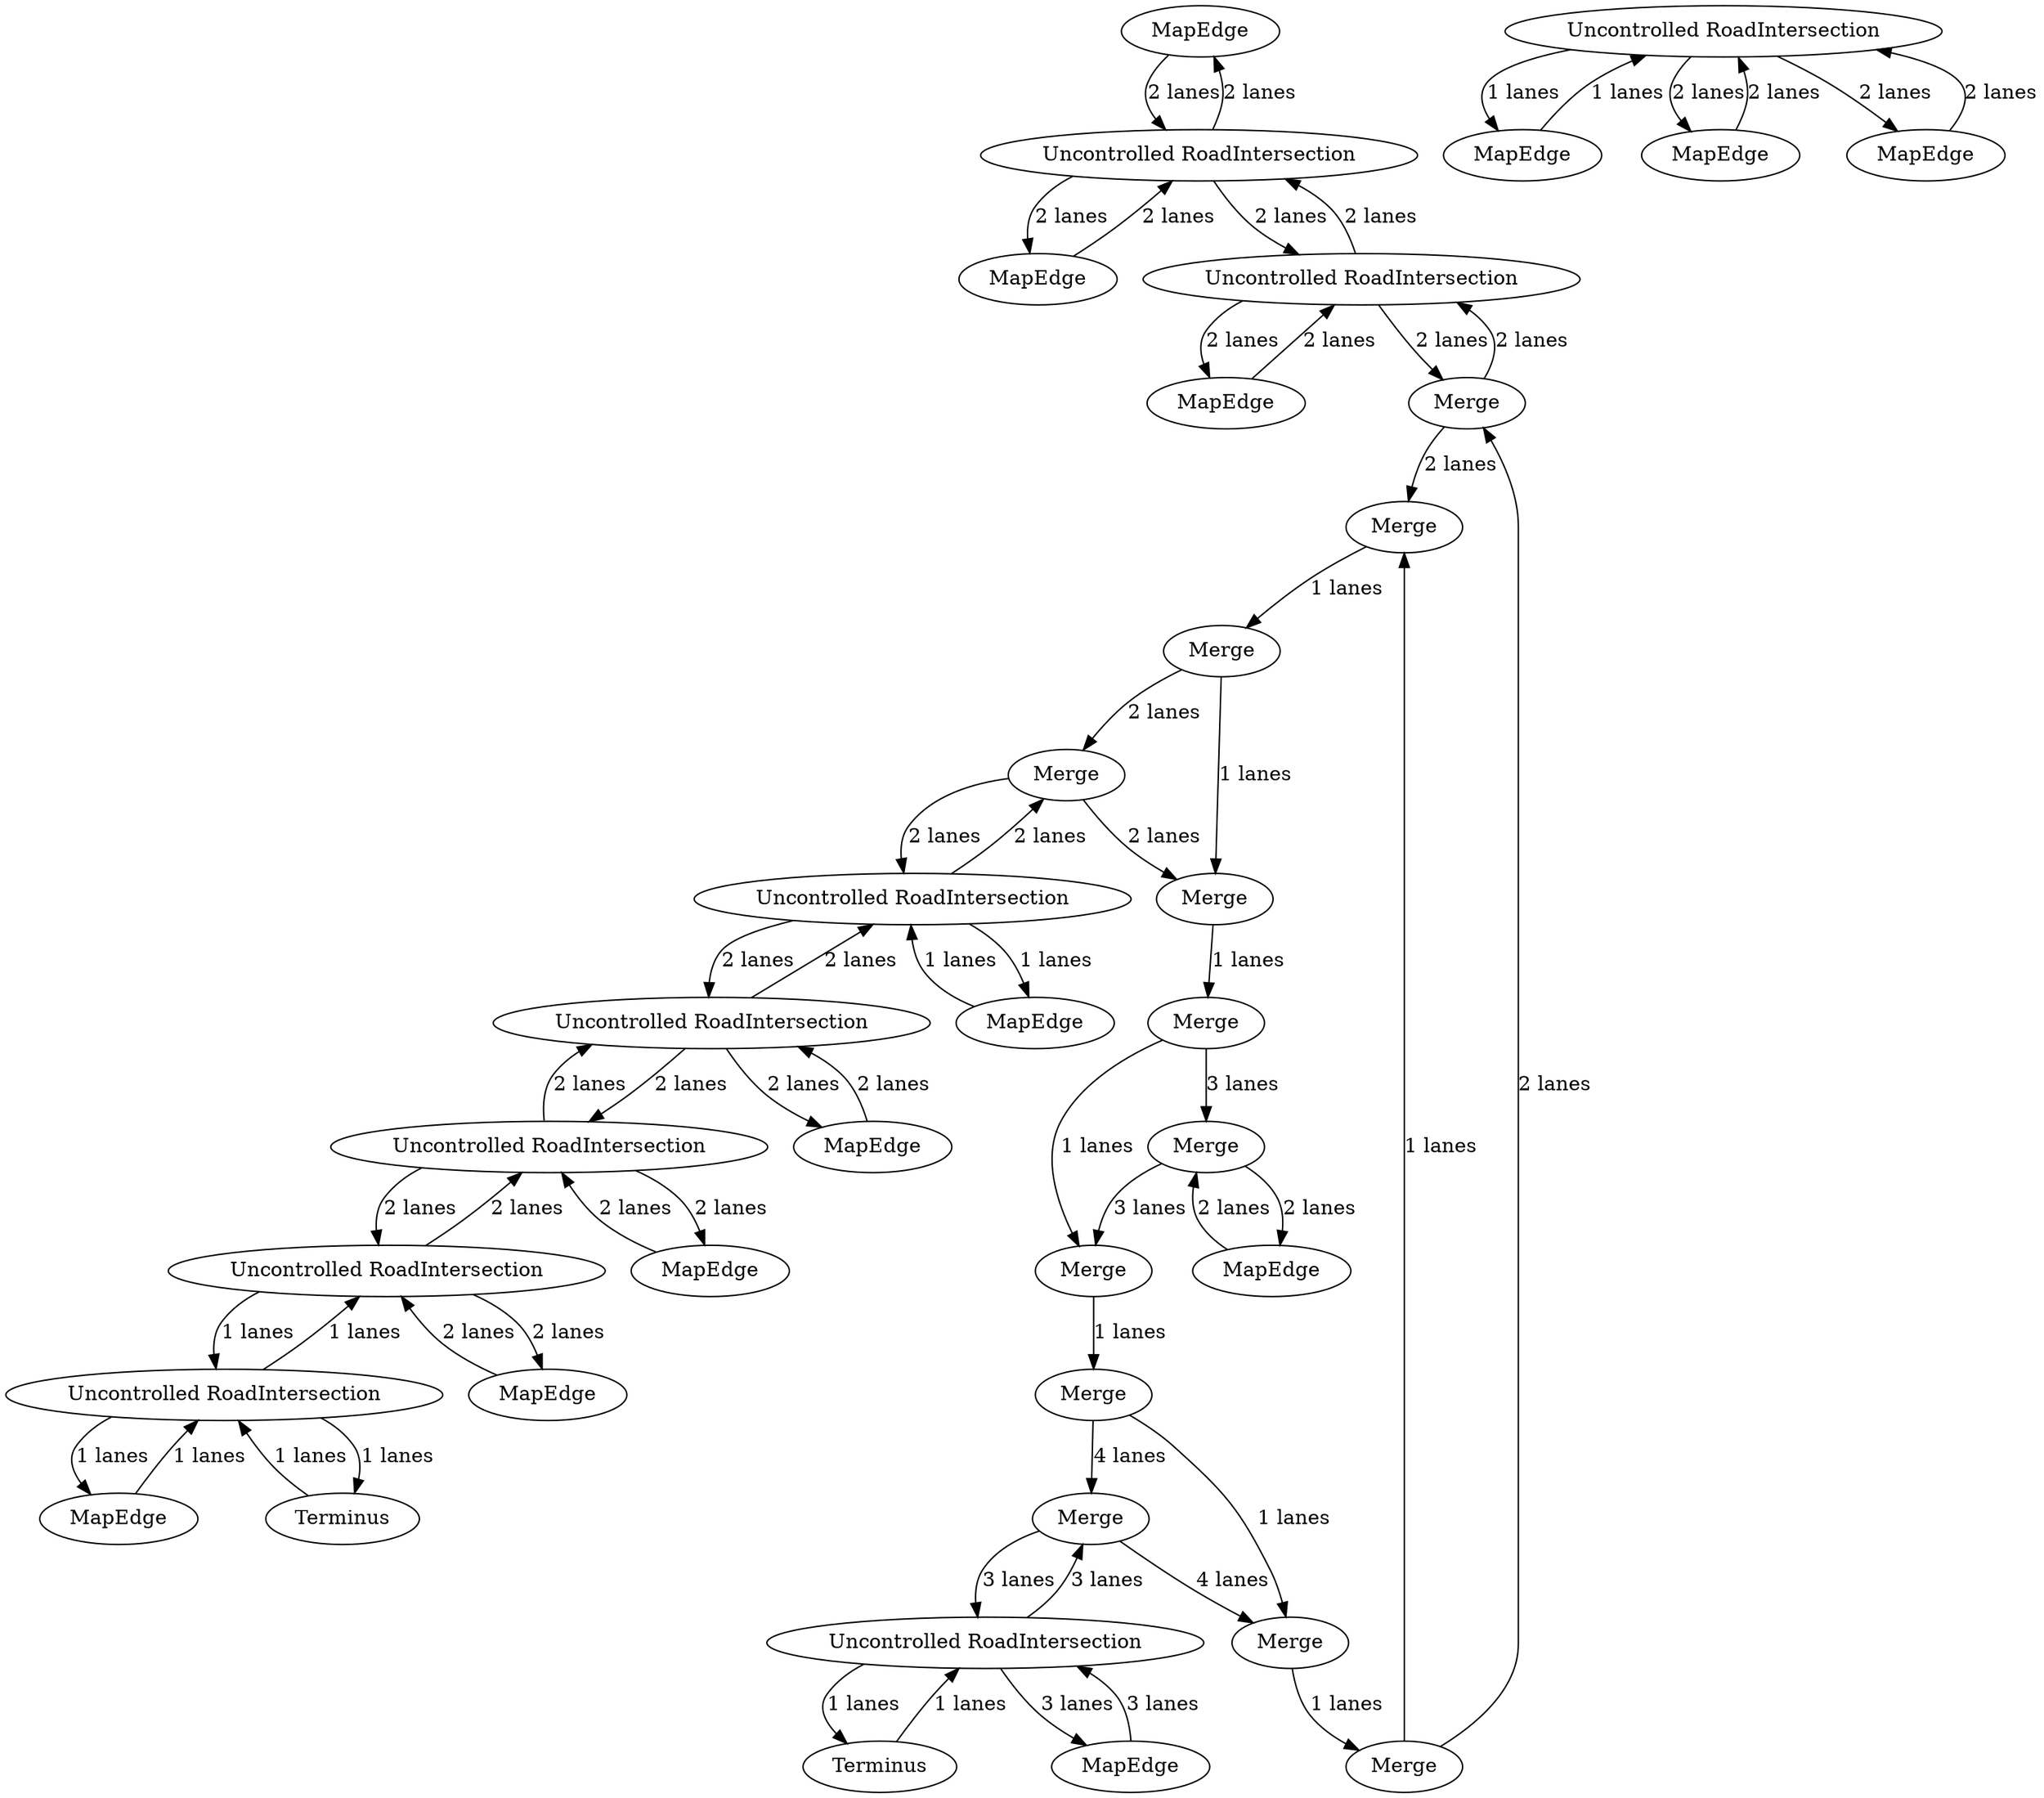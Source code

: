 digraph {
    0 [ label = "MapEdge" ]
    1 [ label = "MapEdge" ]
    2 [ label = "MapEdge" ]
    3 [ label = "Uncontrolled RoadIntersection" ]
    4 [ label = "MapEdge" ]
    5 [ label = "MapEdge" ]
    6 [ label = "Uncontrolled RoadIntersection" ]
    7 [ label = "Uncontrolled RoadIntersection" ]
    8 [ label = "Merge" ]
    9 [ label = "Merge" ]
    10 [ label = "Terminus" ]
    11 [ label = "Merge" ]
    12 [ label = "Merge" ]
    13 [ label = "Merge" ]
    14 [ label = "Merge" ]
    15 [ label = "Merge" ]
    16 [ label = "Merge" ]
    17 [ label = "Merge" ]
    18 [ label = "Merge" ]
    19 [ label = "Merge" ]
    20 [ label = "Merge" ]
    21 [ label = "Uncontrolled RoadIntersection" ]
    22 [ label = "Uncontrolled RoadIntersection" ]
    23 [ label = "Uncontrolled RoadIntersection" ]
    24 [ label = "Uncontrolled RoadIntersection" ]
    25 [ label = "Uncontrolled RoadIntersection" ]
    26 [ label = "Uncontrolled RoadIntersection" ]
    27 [ label = "Terminus" ]
    28 [ label = "MapEdge" ]
    29 [ label = "MapEdge" ]
    30 [ label = "MapEdge" ]
    31 [ label = "MapEdge" ]
    32 [ label = "MapEdge" ]
    33 [ label = "MapEdge" ]
    34 [ label = "MapEdge" ]
    35 [ label = "MapEdge" ]
    9 -> 12 [ label = "4 lanes" ]
    34 -> 25 [ label = "2 lanes" ]
    25 -> 34 [ label = "2 lanes" ]
    25 -> 33 [ label = "2 lanes" ]
    33 -> 25 [ label = "2 lanes" ]
    22 -> 32 [ label = "2 lanes" ]
    32 -> 22 [ label = "2 lanes" ]
    23 -> 5 [ label = "2 lanes" ]
    5 -> 23 [ label = "2 lanes" ]
    4 -> 7 [ label = "2 lanes" ]
    7 -> 4 [ label = "2 lanes" ]
    7 -> 8 [ label = "2 lanes" ]
    8 -> 7 [ label = "2 lanes" ]
    22 -> 21 [ label = "2 lanes" ]
    21 -> 22 [ label = "2 lanes" ]
    21 -> 20 [ label = "2 lanes" ]
    20 -> 21 [ label = "2 lanes" ]
    23 -> 22 [ label = "2 lanes" ]
    22 -> 23 [ label = "2 lanes" ]
    21 -> 28 [ label = "1 lanes" ]
    28 -> 21 [ label = "1 lanes" ]
    19 -> 31 [ label = "2 lanes" ]
    31 -> 19 [ label = "2 lanes" ]
    11 -> 13 [ label = "1 lanes" ]
    13 -> 16 [ label = "1 lanes" ]
    16 -> 18 [ label = "1 lanes" ]
    18 -> 17 [ label = "1 lanes" ]
    17 -> 15 [ label = "1 lanes" ]
    15 -> 14 [ label = "1 lanes" ]
    14 -> 12 [ label = "1 lanes" ]
    12 -> 11 [ label = "1 lanes" ]
    35 -> 24 [ label = "2 lanes" ]
    24 -> 35 [ label = "2 lanes" ]
    24 -> 23 [ label = "2 lanes" ]
    23 -> 24 [ label = "2 lanes" ]
    6 -> 10 [ label = "1 lanes" ]
    10 -> 6 [ label = "1 lanes" ]
    26 -> 27 [ label = "1 lanes" ]
    27 -> 26 [ label = "1 lanes" ]
    30 -> 26 [ label = "1 lanes" ]
    26 -> 30 [ label = "1 lanes" ]
    26 -> 24 [ label = "1 lanes" ]
    24 -> 26 [ label = "1 lanes" ]
    3 -> 7 [ label = "2 lanes" ]
    7 -> 3 [ label = "2 lanes" ]
    9 -> 6 [ label = "3 lanes" ]
    6 -> 9 [ label = "3 lanes" ]
    6 -> 2 [ label = "3 lanes" ]
    2 -> 6 [ label = "3 lanes" ]
    1 -> 3 [ label = "2 lanes" ]
    3 -> 1 [ label = "2 lanes" ]
    0 -> 3 [ label = "2 lanes" ]
    3 -> 0 [ label = "2 lanes" ]
    14 -> 9 [ label = "4 lanes" ]
    20 -> 18 [ label = "2 lanes" ]
    8 -> 13 [ label = "2 lanes" ]
    19 -> 15 [ label = "3 lanes" ]
    17 -> 19 [ label = "3 lanes" ]
    16 -> 20 [ label = "2 lanes" ]
    11 -> 8 [ label = "2 lanes" ]
    29 -> 25 [ label = "1 lanes" ]
    25 -> 29 [ label = "1 lanes" ]
}
